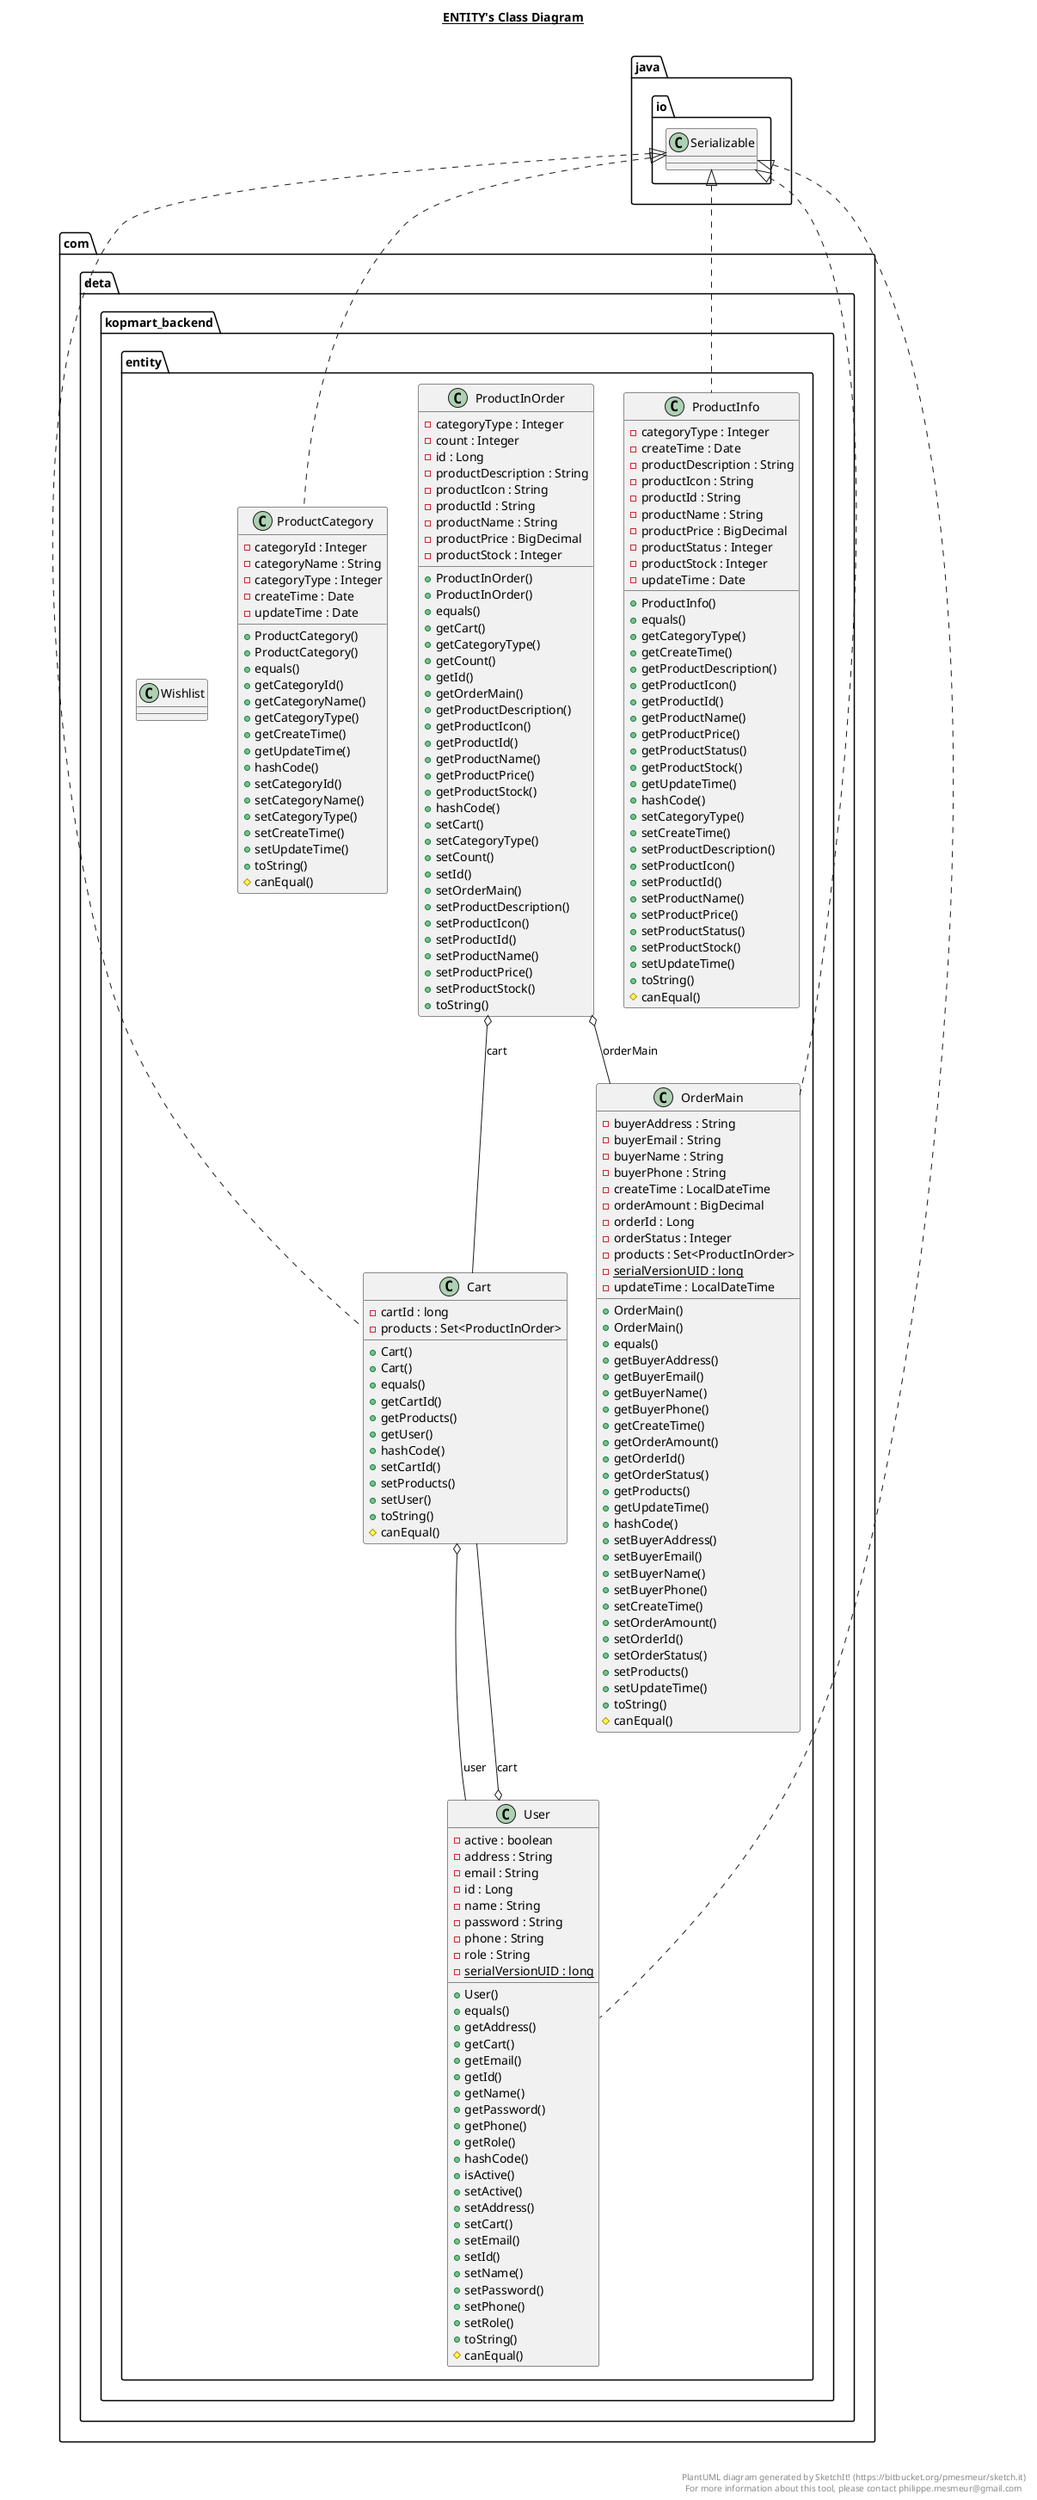 @startuml

title __ENTITY's Class Diagram__\n

  namespace com.deta.kopmart_backend {
    namespace entity {
      class com.deta.kopmart_backend.entity.Cart {
          - cartId : long
          - products : Set<ProductInOrder>
          + Cart()
          + Cart()
          + equals()
          + getCartId()
          + getProducts()
          + getUser()
          + hashCode()
          + setCartId()
          + setProducts()
          + setUser()
          + toString()
          # canEqual()
      }
    }
  }
  

  namespace com.deta.kopmart_backend {
    namespace entity {
      class com.deta.kopmart_backend.entity.OrderMain {
          - buyerAddress : String
          - buyerEmail : String
          - buyerName : String
          - buyerPhone : String
          - createTime : LocalDateTime
          - orderAmount : BigDecimal
          - orderId : Long
          - orderStatus : Integer
          - products : Set<ProductInOrder>
          {static} - serialVersionUID : long
          - updateTime : LocalDateTime
          + OrderMain()
          + OrderMain()
          + equals()
          + getBuyerAddress()
          + getBuyerEmail()
          + getBuyerName()
          + getBuyerPhone()
          + getCreateTime()
          + getOrderAmount()
          + getOrderId()
          + getOrderStatus()
          + getProducts()
          + getUpdateTime()
          + hashCode()
          + setBuyerAddress()
          + setBuyerEmail()
          + setBuyerName()
          + setBuyerPhone()
          + setCreateTime()
          + setOrderAmount()
          + setOrderId()
          + setOrderStatus()
          + setProducts()
          + setUpdateTime()
          + toString()
          # canEqual()
      }
    }
  }
  

  namespace com.deta.kopmart_backend {
    namespace entity {
      class com.deta.kopmart_backend.entity.ProductCategory {
          - categoryId : Integer
          - categoryName : String
          - categoryType : Integer
          - createTime : Date
          - updateTime : Date
          + ProductCategory()
          + ProductCategory()
          + equals()
          + getCategoryId()
          + getCategoryName()
          + getCategoryType()
          + getCreateTime()
          + getUpdateTime()
          + hashCode()
          + setCategoryId()
          + setCategoryName()
          + setCategoryType()
          + setCreateTime()
          + setUpdateTime()
          + toString()
          # canEqual()
      }
    }
  }
  

  namespace com.deta.kopmart_backend {
    namespace entity {
      class com.deta.kopmart_backend.entity.ProductInOrder {
          - categoryType : Integer
          - count : Integer
          - id : Long
          - productDescription : String
          - productIcon : String
          - productId : String
          - productName : String
          - productPrice : BigDecimal
          - productStock : Integer
          + ProductInOrder()
          + ProductInOrder()
          + equals()
          + getCart()
          + getCategoryType()
          + getCount()
          + getId()
          + getOrderMain()
          + getProductDescription()
          + getProductIcon()
          + getProductId()
          + getProductName()
          + getProductPrice()
          + getProductStock()
          + hashCode()
          + setCart()
          + setCategoryType()
          + setCount()
          + setId()
          + setOrderMain()
          + setProductDescription()
          + setProductIcon()
          + setProductId()
          + setProductName()
          + setProductPrice()
          + setProductStock()
          + toString()
      }
    }
  }
  

  namespace com.deta.kopmart_backend {
    namespace entity {
      class com.deta.kopmart_backend.entity.ProductInfo {
          - categoryType : Integer
          - createTime : Date
          - productDescription : String
          - productIcon : String
          - productId : String
          - productName : String
          - productPrice : BigDecimal
          - productStatus : Integer
          - productStock : Integer
          - updateTime : Date
          + ProductInfo()
          + equals()
          + getCategoryType()
          + getCreateTime()
          + getProductDescription()
          + getProductIcon()
          + getProductId()
          + getProductName()
          + getProductPrice()
          + getProductStatus()
          + getProductStock()
          + getUpdateTime()
          + hashCode()
          + setCategoryType()
          + setCreateTime()
          + setProductDescription()
          + setProductIcon()
          + setProductId()
          + setProductName()
          + setProductPrice()
          + setProductStatus()
          + setProductStock()
          + setUpdateTime()
          + toString()
          # canEqual()
      }
    }
  }
  

  namespace com.deta.kopmart_backend {
    namespace entity {
      class com.deta.kopmart_backend.entity.User {
          - active : boolean
          - address : String
          - email : String
          - id : Long
          - name : String
          - password : String
          - phone : String
          - role : String
          {static} - serialVersionUID : long
          + User()
          + equals()
          + getAddress()
          + getCart()
          + getEmail()
          + getId()
          + getName()
          + getPassword()
          + getPhone()
          + getRole()
          + hashCode()
          + isActive()
          + setActive()
          + setAddress()
          + setCart()
          + setEmail()
          + setId()
          + setName()
          + setPassword()
          + setPhone()
          + setRole()
          + toString()
          # canEqual()
      }
    }
  }
  

  namespace com.deta.kopmart_backend {
    namespace entity {
      class com.deta.kopmart_backend.entity.Wishlist {
      }
    }
  }
  

  com.deta.kopmart_backend.entity.Cart .up.|> java.io.Serializable
  com.deta.kopmart_backend.entity.Cart o-- com.deta.kopmart_backend.entity.User : user
  com.deta.kopmart_backend.entity.OrderMain .up.|> java.io.Serializable
  com.deta.kopmart_backend.entity.ProductCategory .up.|> java.io.Serializable
  com.deta.kopmart_backend.entity.ProductInOrder o-- com.deta.kopmart_backend.entity.Cart : cart
  com.deta.kopmart_backend.entity.ProductInOrder o-- com.deta.kopmart_backend.entity.OrderMain : orderMain
  com.deta.kopmart_backend.entity.ProductInfo .up.|> java.io.Serializable
  com.deta.kopmart_backend.entity.User .up.|> java.io.Serializable
  com.deta.kopmart_backend.entity.User o-- com.deta.kopmart_backend.entity.Cart : cart


right footer


PlantUML diagram generated by SketchIt! (https://bitbucket.org/pmesmeur/sketch.it)
For more information about this tool, please contact philippe.mesmeur@gmail.com
endfooter

@enduml
